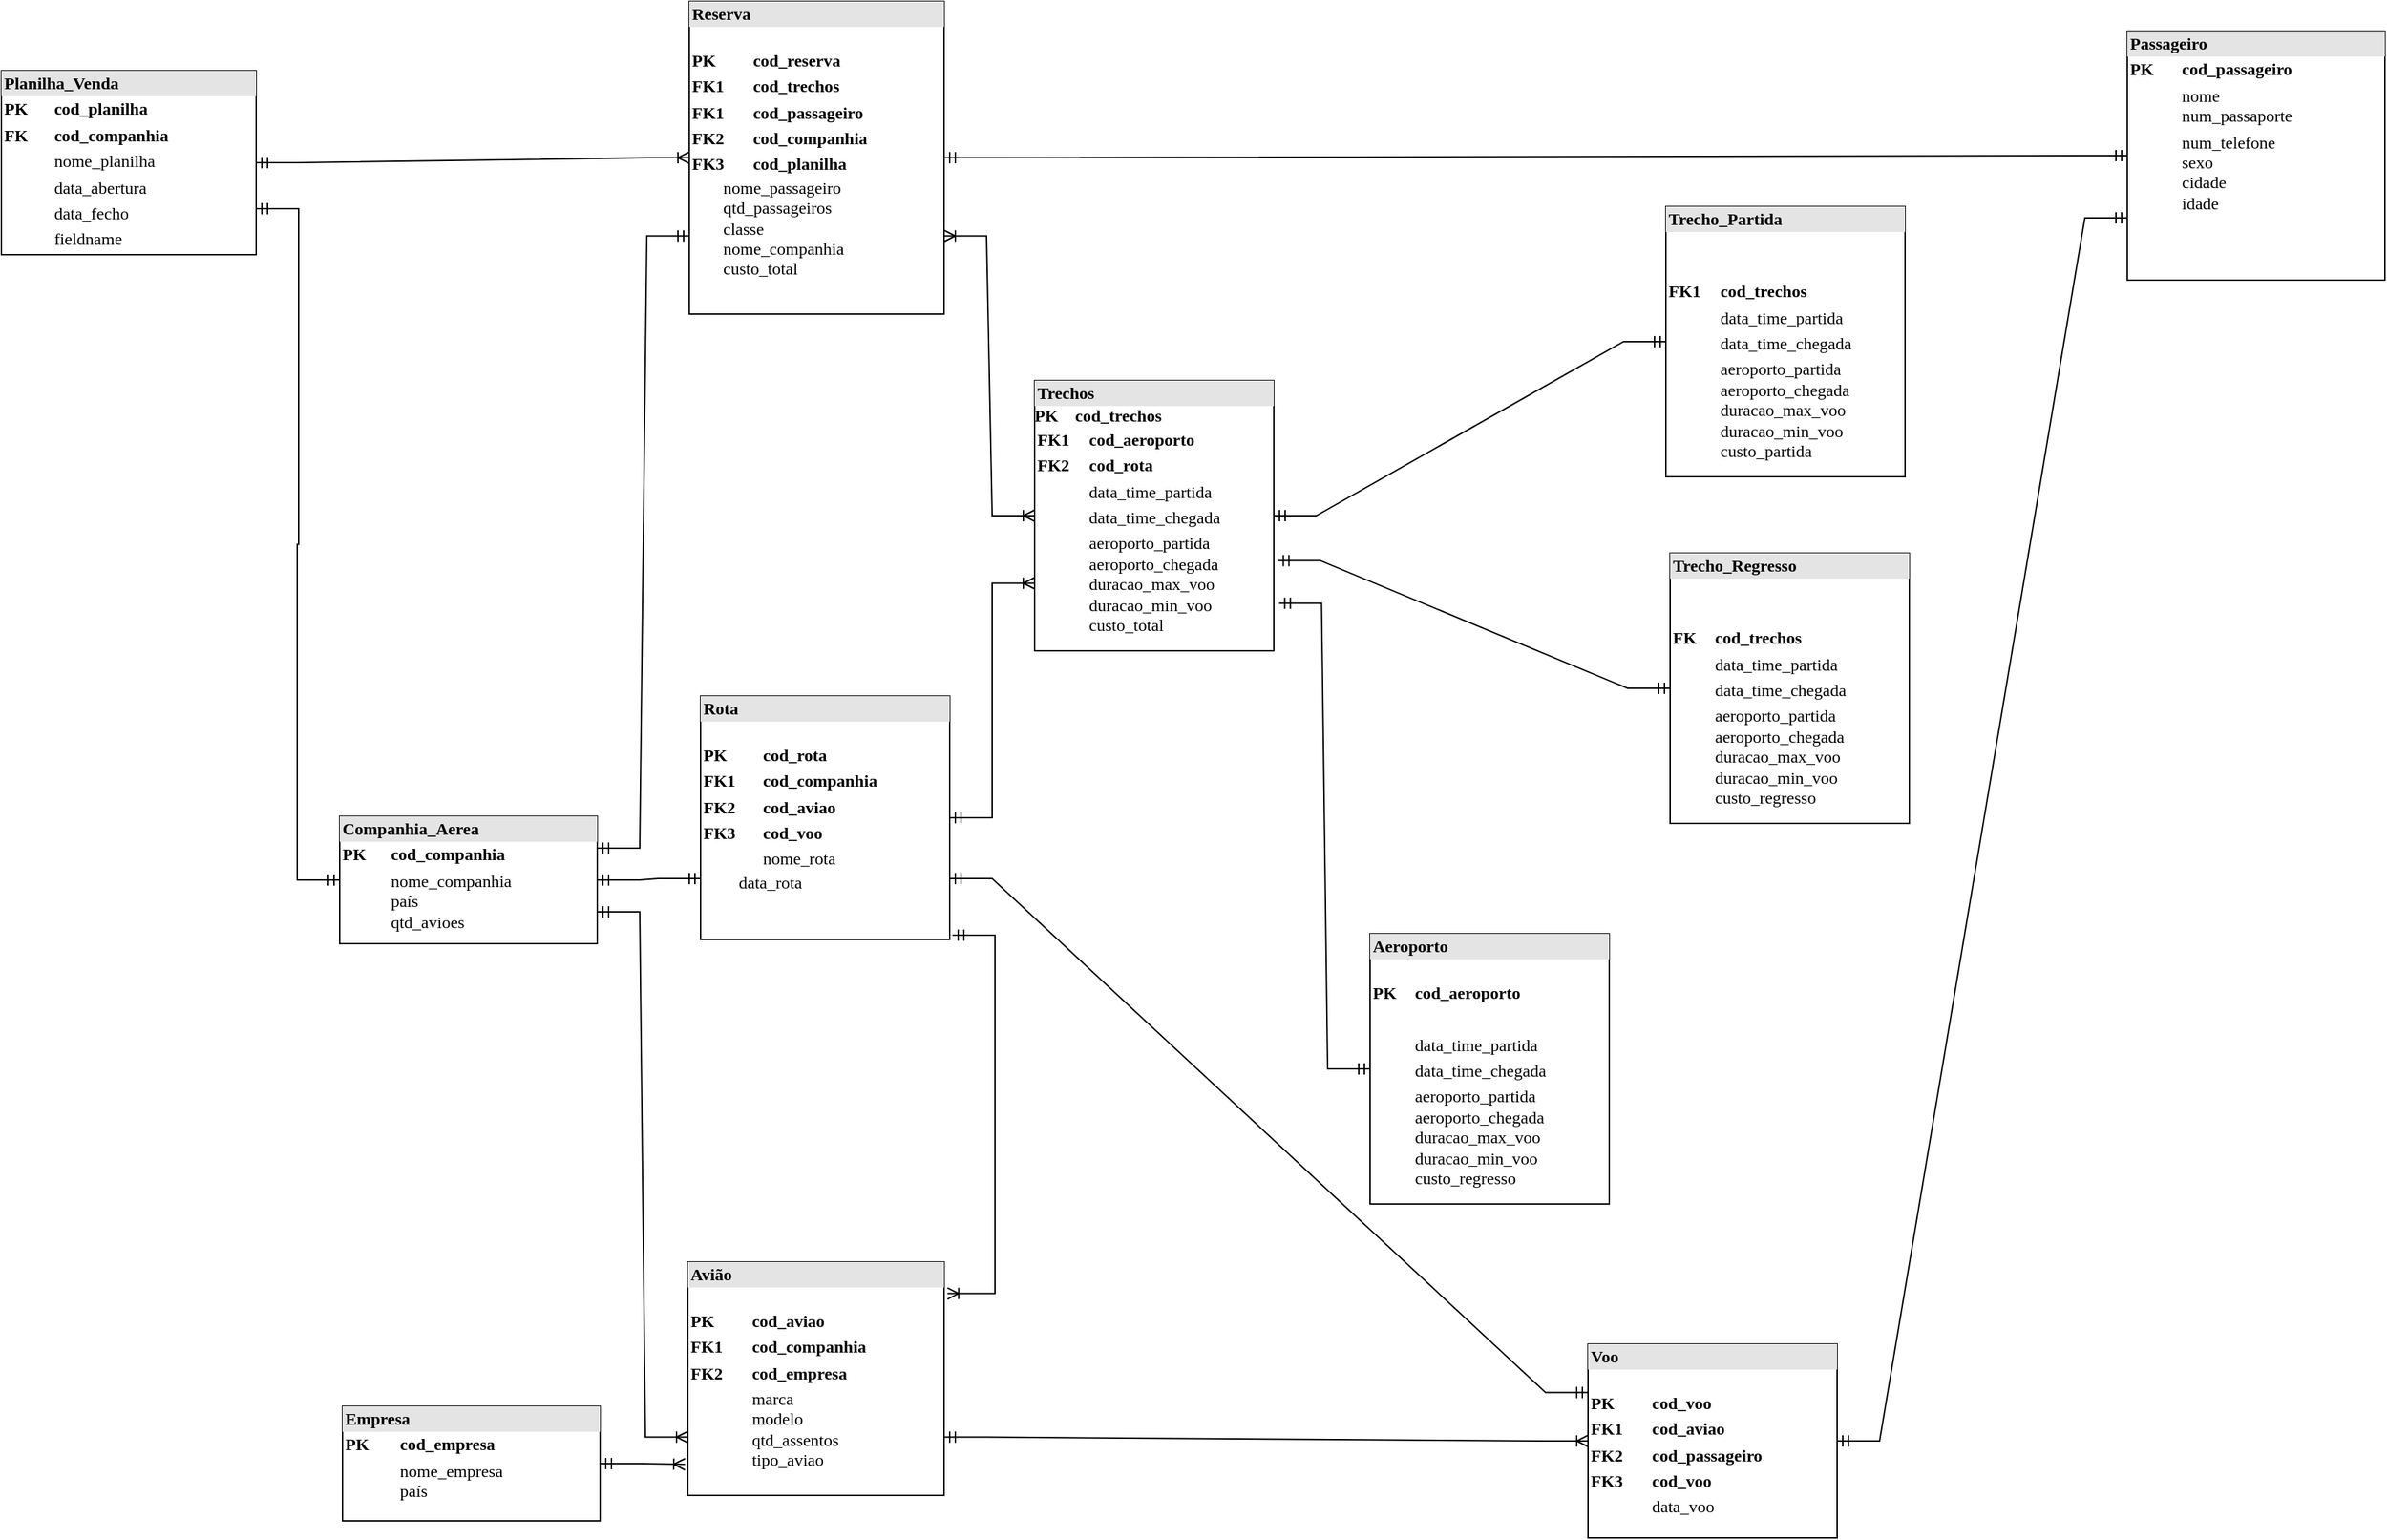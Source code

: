 <mxfile version="20.8.18" type="github">
  <diagram name="Page-1" id="2ca16b54-16f6-2749-3443-fa8db7711227">
    <mxGraphModel dx="3250" dy="1032" grid="0" gridSize="10" guides="1" tooltips="1" connect="1" arrows="1" fold="1" page="1" pageScale="1" pageWidth="1100" pageHeight="850" background="none" math="0" shadow="0">
      <root>
        <mxCell id="0" />
        <mxCell id="1" parent="0" />
        <mxCell id="2ed32ef02a7f4228-12" value="&lt;div style=&quot;box-sizing: border-box ; width: 100% ; background: #e4e4e4 ; padding: 2px&quot;&gt;&lt;b&gt;Planilha_Venda&lt;/b&gt;&lt;/div&gt;&lt;table style=&quot;width: 100% ; font-size: 1em&quot; cellpadding=&quot;2&quot; cellspacing=&quot;0&quot;&gt;&lt;tbody&gt;&lt;tr&gt;&lt;td&gt;&lt;b&gt;PK&lt;/b&gt;&lt;/td&gt;&lt;td&gt;&lt;b&gt;cod_planilha&lt;/b&gt;&lt;/td&gt;&lt;/tr&gt;&lt;tr&gt;&lt;td&gt;&lt;b&gt;FK&lt;/b&gt;&lt;/td&gt;&lt;td&gt;&lt;b&gt;cod_companhia&lt;/b&gt;&lt;/td&gt;&lt;/tr&gt;&lt;tr&gt;&lt;td&gt;&lt;/td&gt;&lt;td&gt;nome_planilha&lt;/td&gt;&lt;/tr&gt;&lt;tr&gt;&lt;td&gt;&lt;br&gt;&lt;/td&gt;&lt;td&gt;data_abertura&lt;/td&gt;&lt;/tr&gt;&lt;tr&gt;&lt;td&gt;&lt;br&gt;&lt;/td&gt;&lt;td&gt;data_fecho&lt;/td&gt;&lt;/tr&gt;&lt;tr&gt;&lt;td&gt;&lt;br&gt;&lt;/td&gt;&lt;td&gt;fieldname&lt;br&gt;&lt;/td&gt;&lt;/tr&gt;&lt;/tbody&gt;&lt;/table&gt;" style="verticalAlign=top;align=left;overflow=fill;html=1;rounded=0;shadow=0;comic=0;labelBackgroundColor=none;strokeWidth=1;fontFamily=Verdana;fontSize=12" parent="1" vertex="1">
          <mxGeometry x="-710" y="212" width="180" height="130" as="geometry" />
        </mxCell>
        <mxCell id="DgVWUGRoaU3tuhvogsSI-14" value="&lt;div style=&quot;box-sizing: border-box ; width: 100% ; background: #e4e4e4 ; padding: 2px&quot;&gt;&lt;b&gt;Reserva&lt;/b&gt;&lt;/div&gt;&lt;br&gt;&lt;table style=&quot;width: 100% ; font-size: 1em&quot; cellpadding=&quot;2&quot; cellspacing=&quot;0&quot;&gt;&lt;tbody&gt;&lt;tr&gt;&lt;td&gt;&lt;b&gt;PK&lt;/b&gt;&lt;/td&gt;&lt;td&gt;&lt;b&gt;cod_reserva&lt;br&gt;&lt;/b&gt;&lt;/td&gt;&lt;/tr&gt;&lt;tr&gt;&lt;td&gt;&lt;b&gt;FK1&lt;/b&gt;&lt;/td&gt;&lt;td&gt;&lt;b&gt;cod_trechos&lt;/b&gt;&lt;/td&gt;&lt;/tr&gt;&lt;tr&gt;&lt;td&gt;&lt;b&gt;FK1&lt;/b&gt;&lt;/td&gt;&lt;td&gt;&lt;b&gt;cod_passageiro&lt;/b&gt;&lt;/td&gt;&lt;/tr&gt;&lt;tr&gt;&lt;td&gt;&lt;b&gt;FK2&lt;/b&gt;&lt;/td&gt;&lt;td&gt;&lt;b&gt;cod_companhia&lt;/b&gt;&lt;/td&gt;&lt;/tr&gt;&lt;tr&gt;&lt;td&gt;&lt;b&gt;FK3&lt;/b&gt;&lt;/td&gt;&lt;td&gt;&lt;b&gt;cod_planilha&lt;br&gt;&lt;/b&gt;&lt;/td&gt;&lt;/tr&gt;&lt;/tbody&gt;&lt;/table&gt;&amp;nbsp; &amp;nbsp; &amp;nbsp; &amp;nbsp; nome_passageiro&lt;br&gt;&amp;nbsp; &amp;nbsp; &amp;nbsp; &amp;nbsp; qtd_passageiros&lt;br&gt;&amp;nbsp; &amp;nbsp; &amp;nbsp; &amp;nbsp; classe&lt;br&gt;&amp;nbsp; &amp;nbsp; &amp;nbsp; &amp;nbsp; nome_companhia&lt;br&gt;&amp;nbsp; &amp;nbsp; &amp;nbsp; &amp;nbsp; custo_total&lt;br&gt;&amp;nbsp; &amp;nbsp; &amp;nbsp; &amp;nbsp;&amp;nbsp;" style="verticalAlign=top;align=left;overflow=fill;html=1;rounded=0;shadow=0;comic=0;labelBackgroundColor=none;strokeWidth=1;fontFamily=Verdana;fontSize=12" vertex="1" parent="1">
          <mxGeometry x="-224" y="163" width="180" height="221" as="geometry" />
        </mxCell>
        <mxCell id="DgVWUGRoaU3tuhvogsSI-17" value="" style="edgeStyle=entityRelationEdgeStyle;fontSize=12;html=1;endArrow=ERoneToMany;startArrow=ERmandOne;rounded=0;exitX=1;exitY=0.5;exitDx=0;exitDy=0;entryX=0;entryY=0.5;entryDx=0;entryDy=0;" edge="1" parent="1" source="2ed32ef02a7f4228-12" target="DgVWUGRoaU3tuhvogsSI-14">
          <mxGeometry width="100" height="100" relative="1" as="geometry">
            <mxPoint x="-299" y="445" as="sourcePoint" />
            <mxPoint x="-199" y="345" as="targetPoint" />
          </mxGeometry>
        </mxCell>
        <mxCell id="DgVWUGRoaU3tuhvogsSI-18" value="&lt;div style=&quot;box-sizing: border-box ; width: 100% ; background: #e4e4e4 ; padding: 2px&quot;&gt;&lt;b&gt;Passageiro&lt;/b&gt;&lt;/div&gt;&lt;table style=&quot;width: 100% ; font-size: 1em&quot; cellpadding=&quot;2&quot; cellspacing=&quot;0&quot;&gt;&lt;tbody&gt;&lt;tr&gt;&lt;td&gt;&lt;b&gt;PK&lt;/b&gt;&lt;/td&gt;&lt;td&gt;&lt;b&gt;cod_passageiro&lt;/b&gt;&lt;/td&gt;&lt;/tr&gt;&lt;tr&gt;&lt;td&gt;&lt;/td&gt;&lt;td&gt;nome&lt;br&gt;num_passaporte&lt;/td&gt;&lt;/tr&gt;&lt;tr&gt;&lt;td&gt;&lt;span style=&quot;white-space: pre;&quot;&gt;	&lt;/span&gt;&lt;/td&gt;&lt;td&gt;num_telefone&lt;br&gt;sexo&lt;br&gt;cidade&lt;br&gt;idade&lt;/td&gt;&lt;/tr&gt;&lt;/tbody&gt;&lt;/table&gt;" style="verticalAlign=top;align=left;overflow=fill;html=1;rounded=0;shadow=0;comic=0;labelBackgroundColor=none;strokeWidth=1;fontFamily=Verdana;fontSize=12" vertex="1" parent="1">
          <mxGeometry x="792" y="184" width="182" height="176" as="geometry" />
        </mxCell>
        <mxCell id="DgVWUGRoaU3tuhvogsSI-19" value="" style="edgeStyle=entityRelationEdgeStyle;fontSize=12;html=1;endArrow=ERmandOne;startArrow=ERmandOne;rounded=0;entryX=0;entryY=0.5;entryDx=0;entryDy=0;exitX=1;exitY=0.5;exitDx=0;exitDy=0;" edge="1" parent="1" source="DgVWUGRoaU3tuhvogsSI-14" target="DgVWUGRoaU3tuhvogsSI-18">
          <mxGeometry width="100" height="100" relative="1" as="geometry">
            <mxPoint x="48" y="305" as="sourcePoint" />
            <mxPoint x="203" y="356" as="targetPoint" />
          </mxGeometry>
        </mxCell>
        <mxCell id="DgVWUGRoaU3tuhvogsSI-23" value="&lt;div style=&quot;box-sizing: border-box ; width: 100% ; background: #e4e4e4 ; padding: 2px&quot;&gt;&lt;b&gt;Companhia_Aerea&lt;/b&gt;&lt;/div&gt;&lt;table style=&quot;width: 100% ; font-size: 1em&quot; cellpadding=&quot;2&quot; cellspacing=&quot;0&quot;&gt;&lt;tbody&gt;&lt;tr&gt;&lt;td&gt;&lt;b&gt;PK&lt;/b&gt;&lt;/td&gt;&lt;td&gt;&lt;b&gt;cod_companhia&lt;/b&gt;&lt;/td&gt;&lt;/tr&gt;&lt;tr&gt;&lt;td&gt;&lt;/td&gt;&lt;td&gt;nome_companhia&lt;br&gt;país&lt;br&gt;qtd_avioes&lt;/td&gt;&lt;/tr&gt;&lt;tr&gt;&lt;td&gt;&lt;span style=&quot;white-space: pre;&quot;&gt;	&lt;/span&gt;&lt;/td&gt;&lt;td&gt;&lt;br&gt;&lt;/td&gt;&lt;/tr&gt;&lt;/tbody&gt;&lt;/table&gt;" style="verticalAlign=top;align=left;overflow=fill;html=1;rounded=0;shadow=0;comic=0;labelBackgroundColor=none;strokeWidth=1;fontFamily=Verdana;fontSize=12" vertex="1" parent="1">
          <mxGeometry x="-471" y="739" width="182" height="90" as="geometry" />
        </mxCell>
        <mxCell id="DgVWUGRoaU3tuhvogsSI-25" value="" style="edgeStyle=entityRelationEdgeStyle;fontSize=12;html=1;endArrow=ERmandOne;startArrow=ERmandOne;rounded=0;exitX=1;exitY=0.25;exitDx=0;exitDy=0;entryX=0;entryY=0.75;entryDx=0;entryDy=0;" edge="1" parent="1" source="DgVWUGRoaU3tuhvogsSI-23" target="DgVWUGRoaU3tuhvogsSI-14">
          <mxGeometry width="100" height="100" relative="1" as="geometry">
            <mxPoint x="-274.91" y="720.5" as="sourcePoint" />
            <mxPoint x="-252.91" y="497.614" as="targetPoint" />
          </mxGeometry>
        </mxCell>
        <mxCell id="DgVWUGRoaU3tuhvogsSI-27" value="" style="edgeStyle=entityRelationEdgeStyle;fontSize=12;html=1;endArrow=ERmandOne;startArrow=ERmandOne;rounded=0;exitX=1;exitY=0.5;exitDx=0;exitDy=0;entryX=0;entryY=0.75;entryDx=0;entryDy=0;" edge="1" parent="1" source="DgVWUGRoaU3tuhvogsSI-23" target="DgVWUGRoaU3tuhvogsSI-50">
          <mxGeometry width="100" height="100" relative="1" as="geometry">
            <mxPoint x="-316.91" y="770.5" as="sourcePoint" />
            <mxPoint x="-204" y="713" as="targetPoint" />
          </mxGeometry>
        </mxCell>
        <mxCell id="DgVWUGRoaU3tuhvogsSI-28" value="&lt;div style=&quot;box-sizing: border-box ; width: 100% ; background: #e4e4e4 ; padding: 2px&quot;&gt;&lt;b&gt;Avião&lt;/b&gt;&lt;/div&gt;&lt;br&gt;&lt;table style=&quot;width: 100% ; font-size: 1em&quot; cellpadding=&quot;2&quot; cellspacing=&quot;0&quot;&gt;&lt;tbody&gt;&lt;tr&gt;&lt;td&gt;&lt;b&gt;PK&lt;/b&gt;&lt;/td&gt;&lt;td&gt;&lt;b&gt;cod_aviao&lt;br&gt;&lt;/b&gt;&lt;/td&gt;&lt;/tr&gt;&lt;tr&gt;&lt;td&gt;&lt;b&gt;FK1&lt;/b&gt;&lt;/td&gt;&lt;td&gt;&lt;b&gt;cod_companhia&lt;/b&gt;&lt;/td&gt;&lt;/tr&gt;&lt;tr&gt;&lt;td&gt;&lt;b&gt;FK2&lt;/b&gt;&lt;/td&gt;&lt;td&gt;&lt;b&gt;cod_empresa&lt;/b&gt;&lt;/td&gt;&lt;/tr&gt;&lt;tr&gt;&lt;td&gt;&lt;br&gt;&lt;/td&gt;&lt;td&gt;marca&lt;br&gt;modelo&lt;br&gt;qtd_assentos&lt;br&gt;tipo_aviao&lt;/td&gt;&lt;/tr&gt;&lt;tr&gt;&lt;td&gt;&lt;/td&gt;&lt;td&gt;&lt;br&gt;&lt;/td&gt;&lt;/tr&gt;&lt;/tbody&gt;&lt;/table&gt;&lt;br&gt;&amp;nbsp; &amp;nbsp; &amp;nbsp; &amp;nbsp;&amp;nbsp;" style="verticalAlign=top;align=left;overflow=fill;html=1;rounded=0;shadow=0;comic=0;labelBackgroundColor=none;strokeWidth=1;fontFamily=Verdana;fontSize=12" vertex="1" parent="1">
          <mxGeometry x="-225" y="1054" width="181" height="165" as="geometry" />
        </mxCell>
        <mxCell id="DgVWUGRoaU3tuhvogsSI-29" value="" style="edgeStyle=entityRelationEdgeStyle;fontSize=12;html=1;endArrow=ERoneToMany;startArrow=ERmandOne;rounded=0;entryX=0;entryY=0.75;entryDx=0;entryDy=0;exitX=1;exitY=0.75;exitDx=0;exitDy=0;" edge="1" parent="1" source="DgVWUGRoaU3tuhvogsSI-23" target="DgVWUGRoaU3tuhvogsSI-28">
          <mxGeometry width="100" height="100" relative="1" as="geometry">
            <mxPoint x="-320.91" y="806.5" as="sourcePoint" />
            <mxPoint x="-205.91" y="672.5" as="targetPoint" />
          </mxGeometry>
        </mxCell>
        <mxCell id="DgVWUGRoaU3tuhvogsSI-33" value="&lt;div style=&quot;box-sizing: border-box ; width: 100% ; background: #e4e4e4 ; padding: 2px&quot;&gt;&lt;b&gt;Voo&lt;/b&gt;&lt;/div&gt;&lt;br&gt;&lt;table style=&quot;width: 100% ; font-size: 1em&quot; cellpadding=&quot;2&quot; cellspacing=&quot;0&quot;&gt;&lt;tbody&gt;&lt;tr&gt;&lt;td&gt;&lt;b&gt;PK&lt;/b&gt;&lt;/td&gt;&lt;td&gt;&lt;b&gt;cod_voo&lt;br&gt;&lt;/b&gt;&lt;/td&gt;&lt;/tr&gt;&lt;tr&gt;&lt;td&gt;&lt;b&gt;FK1&lt;/b&gt;&lt;/td&gt;&lt;td&gt;&lt;b&gt;cod_aviao&lt;br&gt;&lt;/b&gt;&lt;/td&gt;&lt;/tr&gt;&lt;tr&gt;&lt;td&gt;&lt;b&gt;FK2&lt;/b&gt;&lt;/td&gt;&lt;td&gt;&lt;b&gt;cod_passageiro&lt;/b&gt;&lt;/td&gt;&lt;/tr&gt;&lt;tr&gt;&lt;td&gt;&lt;b&gt;FK3&lt;/b&gt;&lt;/td&gt;&lt;td&gt;&lt;b&gt;cod_voo&lt;/b&gt;&lt;/td&gt;&lt;/tr&gt;&lt;tr&gt;&lt;td&gt;&lt;/td&gt;&lt;td&gt;data_voo&lt;br&gt;&lt;/td&gt;&lt;/tr&gt;&lt;/tbody&gt;&lt;/table&gt;&amp;nbsp; &amp;nbsp; &amp;nbsp; &amp;nbsp; &amp;nbsp;&lt;br&gt;&amp;nbsp; &amp;nbsp; &amp;nbsp; &amp;nbsp;&amp;nbsp;" style="verticalAlign=top;align=left;overflow=fill;html=1;rounded=0;shadow=0;comic=0;labelBackgroundColor=none;strokeWidth=1;fontFamily=Verdana;fontSize=12" vertex="1" parent="1">
          <mxGeometry x="411" y="1112" width="176" height="137" as="geometry" />
        </mxCell>
        <mxCell id="DgVWUGRoaU3tuhvogsSI-34" value="" style="edgeStyle=entityRelationEdgeStyle;fontSize=12;html=1;endArrow=ERmandOne;startArrow=ERmandOne;rounded=0;exitX=1;exitY=0.5;exitDx=0;exitDy=0;entryX=0;entryY=0.75;entryDx=0;entryDy=0;" edge="1" parent="1" source="DgVWUGRoaU3tuhvogsSI-33" target="DgVWUGRoaU3tuhvogsSI-18">
          <mxGeometry width="100" height="100" relative="1" as="geometry">
            <mxPoint x="194.09" y="542.5" as="sourcePoint" />
            <mxPoint x="510" y="465" as="targetPoint" />
          </mxGeometry>
        </mxCell>
        <mxCell id="DgVWUGRoaU3tuhvogsSI-35" value="" style="edgeStyle=entityRelationEdgeStyle;fontSize=12;html=1;endArrow=ERoneToMany;startArrow=ERmandOne;rounded=0;exitX=1;exitY=0.75;exitDx=0;exitDy=0;" edge="1" parent="1" source="DgVWUGRoaU3tuhvogsSI-28" target="DgVWUGRoaU3tuhvogsSI-33">
          <mxGeometry width="100" height="100" relative="1" as="geometry">
            <mxPoint x="75.09" y="760.5" as="sourcePoint" />
            <mxPoint x="175.09" y="660.5" as="targetPoint" />
          </mxGeometry>
        </mxCell>
        <mxCell id="DgVWUGRoaU3tuhvogsSI-37" value="&lt;div style=&quot;box-sizing: border-box ; width: 100% ; background: #e4e4e4 ; padding: 2px&quot;&gt;&lt;b&gt;Empresa&lt;/b&gt;&lt;/div&gt;&lt;table style=&quot;width: 100% ; font-size: 1em&quot; cellpadding=&quot;2&quot; cellspacing=&quot;0&quot;&gt;&lt;tbody&gt;&lt;tr&gt;&lt;td&gt;&lt;b&gt;PK&lt;/b&gt;&lt;/td&gt;&lt;td&gt;&lt;b&gt;cod_empresa&lt;/b&gt;&lt;/td&gt;&lt;/tr&gt;&lt;tr&gt;&lt;td&gt;&lt;/td&gt;&lt;td&gt;nome_empresa&lt;br&gt;país&lt;br&gt;&lt;/td&gt;&lt;/tr&gt;&lt;tr&gt;&lt;td&gt;&lt;span style=&quot;white-space: pre;&quot;&gt;	&lt;/span&gt;&lt;/td&gt;&lt;td&gt;&lt;br&gt;&lt;/td&gt;&lt;/tr&gt;&lt;/tbody&gt;&lt;/table&gt;" style="verticalAlign=top;align=left;overflow=fill;html=1;rounded=0;shadow=0;comic=0;labelBackgroundColor=none;strokeWidth=1;fontFamily=Verdana;fontSize=12" vertex="1" parent="1">
          <mxGeometry x="-469" y="1156" width="182" height="81" as="geometry" />
        </mxCell>
        <mxCell id="DgVWUGRoaU3tuhvogsSI-39" value="" style="edgeStyle=entityRelationEdgeStyle;fontSize=12;html=1;endArrow=ERoneToMany;startArrow=ERmandOne;rounded=0;exitX=1;exitY=0.5;exitDx=0;exitDy=0;" edge="1" parent="1" source="DgVWUGRoaU3tuhvogsSI-37">
          <mxGeometry width="100" height="100" relative="1" as="geometry">
            <mxPoint x="351.09" y="958.5" as="sourcePoint" />
            <mxPoint x="-227" y="1197" as="targetPoint" />
          </mxGeometry>
        </mxCell>
        <mxCell id="DgVWUGRoaU3tuhvogsSI-40" value="&lt;div style=&quot;box-sizing: border-box ; width: 100% ; background: #e4e4e4 ; padding: 2px&quot;&gt;&lt;b&gt;Trecho_Partida&lt;/b&gt;&lt;/div&gt;&lt;br&gt;&lt;table style=&quot;width: 100% ; font-size: 1em&quot; cellpadding=&quot;2&quot; cellspacing=&quot;0&quot;&gt;&lt;tbody&gt;&lt;tr&gt;&lt;td&gt;&lt;br&gt;&lt;/td&gt;&lt;td&gt;&lt;br&gt;&lt;/td&gt;&lt;/tr&gt;&lt;tr&gt;&lt;td&gt;&lt;b&gt;FK1&lt;/b&gt;&lt;/td&gt;&lt;td&gt;&lt;b&gt;cod_trechos&lt;br&gt;&lt;/b&gt;&lt;/td&gt;&lt;/tr&gt;&lt;tr&gt;&lt;td&gt;&lt;br&gt;&lt;/td&gt;&lt;td&gt;data_time_partida&lt;/td&gt;&lt;/tr&gt;&lt;tr&gt;&lt;td&gt;&lt;br&gt;&lt;/td&gt;&lt;td&gt;data_time_chegada&lt;/td&gt;&lt;/tr&gt;&lt;tr&gt;&lt;td&gt;&lt;/td&gt;&lt;td&gt;aeroporto_partida&lt;br&gt;aeroporto_chegada&lt;br&gt;duracao_max_voo&lt;br&gt;duracao_min_voo&lt;br&gt;custo_partida&lt;br&gt;&lt;/td&gt;&lt;/tr&gt;&lt;/tbody&gt;&lt;/table&gt;&amp;nbsp; &amp;nbsp; &amp;nbsp; &amp;nbsp; &amp;nbsp;&lt;br&gt;&amp;nbsp; &amp;nbsp; &amp;nbsp; &amp;nbsp;&amp;nbsp;" style="verticalAlign=top;align=left;overflow=fill;html=1;rounded=0;shadow=0;comic=0;labelBackgroundColor=none;strokeWidth=1;fontFamily=Verdana;fontSize=12" vertex="1" parent="1">
          <mxGeometry x="466" y="308" width="169" height="191" as="geometry" />
        </mxCell>
        <mxCell id="DgVWUGRoaU3tuhvogsSI-42" value="&lt;div style=&quot;box-sizing: border-box ; width: 100% ; background: #e4e4e4 ; padding: 2px&quot;&gt;&lt;b&gt;Trecho_Regresso&lt;/b&gt;&lt;/div&gt;&lt;br&gt;&lt;table style=&quot;width: 100% ; font-size: 1em&quot; cellpadding=&quot;2&quot; cellspacing=&quot;0&quot;&gt;&lt;tbody&gt;&lt;tr&gt;&lt;td&gt;&lt;/td&gt;&lt;td&gt;&lt;br&gt;&lt;/td&gt;&lt;/tr&gt;&lt;tr&gt;&lt;td&gt;&lt;b&gt;FK&lt;/b&gt;&lt;/td&gt;&lt;td&gt;&lt;b&gt;cod_trechos&lt;br&gt;&lt;/b&gt;&lt;/td&gt;&lt;/tr&gt;&lt;tr&gt;&lt;td&gt;&lt;br&gt;&lt;/td&gt;&lt;td&gt;data_time_partida&lt;/td&gt;&lt;/tr&gt;&lt;tr&gt;&lt;td&gt;&lt;br&gt;&lt;/td&gt;&lt;td&gt;data_time_chegada&lt;/td&gt;&lt;/tr&gt;&lt;tr&gt;&lt;td&gt;&lt;/td&gt;&lt;td&gt;aeroporto_partida&lt;br&gt;aeroporto_chegada&lt;br&gt;duracao_max_voo&lt;br&gt;duracao_min_voo&lt;br&gt;custo_regresso&lt;br&gt;&lt;/td&gt;&lt;/tr&gt;&lt;/tbody&gt;&lt;/table&gt;&amp;nbsp; &amp;nbsp; &amp;nbsp; &amp;nbsp; &amp;nbsp;&lt;br&gt;&amp;nbsp; &amp;nbsp; &amp;nbsp; &amp;nbsp;&amp;nbsp;" style="verticalAlign=top;align=left;overflow=fill;html=1;rounded=0;shadow=0;comic=0;labelBackgroundColor=none;strokeWidth=1;fontFamily=Verdana;fontSize=12" vertex="1" parent="1">
          <mxGeometry x="469" y="553" width="169" height="191" as="geometry" />
        </mxCell>
        <mxCell id="DgVWUGRoaU3tuhvogsSI-45" value="&lt;div style=&quot;box-sizing: border-box ; width: 100% ; background: #e4e4e4 ; padding: 2px&quot;&gt;&lt;b&gt;Aeroporto&lt;/b&gt;&lt;/div&gt;&lt;br&gt;&lt;table style=&quot;width: 100% ; font-size: 1em&quot; cellpadding=&quot;2&quot; cellspacing=&quot;0&quot;&gt;&lt;tbody&gt;&lt;tr&gt;&lt;td&gt;&lt;b&gt;PK&lt;/b&gt;&lt;/td&gt;&lt;td&gt;&lt;b&gt;cod_aeroporto&lt;/b&gt;&lt;/td&gt;&lt;/tr&gt;&lt;tr&gt;&lt;td&gt;&lt;br&gt;&lt;/td&gt;&lt;td&gt;&lt;b&gt;&lt;br&gt;&lt;/b&gt;&lt;/td&gt;&lt;/tr&gt;&lt;tr&gt;&lt;td&gt;&lt;br&gt;&lt;/td&gt;&lt;td&gt;data_time_partida&lt;/td&gt;&lt;/tr&gt;&lt;tr&gt;&lt;td&gt;&lt;br&gt;&lt;/td&gt;&lt;td&gt;data_time_chegada&lt;/td&gt;&lt;/tr&gt;&lt;tr&gt;&lt;td&gt;&lt;/td&gt;&lt;td&gt;aeroporto_partida&lt;br&gt;aeroporto_chegada&lt;br&gt;duracao_max_voo&lt;br&gt;duracao_min_voo&lt;br&gt;custo_regresso&lt;br&gt;&lt;/td&gt;&lt;/tr&gt;&lt;/tbody&gt;&lt;/table&gt;&amp;nbsp; &amp;nbsp; &amp;nbsp; &amp;nbsp; &amp;nbsp;&lt;br&gt;&amp;nbsp; &amp;nbsp; &amp;nbsp; &amp;nbsp;&amp;nbsp;" style="verticalAlign=top;align=left;overflow=fill;html=1;rounded=0;shadow=0;comic=0;labelBackgroundColor=none;strokeWidth=1;fontFamily=Verdana;fontSize=12" vertex="1" parent="1">
          <mxGeometry x="257" y="822" width="169" height="191" as="geometry" />
        </mxCell>
        <mxCell id="DgVWUGRoaU3tuhvogsSI-49" value="" style="edgeStyle=entityRelationEdgeStyle;fontSize=12;html=1;endArrow=ERmandOne;startArrow=ERmandOne;rounded=0;entryX=0;entryY=0.5;entryDx=0;entryDy=0;exitX=1;exitY=0.75;exitDx=0;exitDy=0;" edge="1" parent="1" source="2ed32ef02a7f4228-12" target="DgVWUGRoaU3tuhvogsSI-23">
          <mxGeometry width="100" height="100" relative="1" as="geometry">
            <mxPoint x="-554.91" y="455" as="sourcePoint" />
            <mxPoint x="-443.91" y="505.5" as="targetPoint" />
          </mxGeometry>
        </mxCell>
        <mxCell id="DgVWUGRoaU3tuhvogsSI-50" value="&lt;div style=&quot;box-sizing: border-box ; width: 100% ; background: #e4e4e4 ; padding: 2px&quot;&gt;&lt;b&gt;Rota&lt;/b&gt;&lt;/div&gt;&lt;br&gt;&lt;table style=&quot;width: 100% ; font-size: 1em&quot; cellpadding=&quot;2&quot; cellspacing=&quot;0&quot;&gt;&lt;tbody&gt;&lt;tr&gt;&lt;td&gt;&lt;b&gt;PK&lt;/b&gt;&lt;/td&gt;&lt;td&gt;&lt;b&gt;cod_rota&lt;br&gt;&lt;/b&gt;&lt;/td&gt;&lt;/tr&gt;&lt;tr&gt;&lt;td&gt;&lt;b&gt;FK1&lt;/b&gt;&lt;/td&gt;&lt;td&gt;&lt;b&gt;cod_companhia&lt;br&gt;&lt;/b&gt;&lt;/td&gt;&lt;/tr&gt;&lt;tr&gt;&lt;td&gt;&lt;b&gt;FK2&lt;/b&gt;&lt;/td&gt;&lt;td&gt;&lt;b&gt;cod_aviao&lt;/b&gt;&lt;/td&gt;&lt;/tr&gt;&lt;tr&gt;&lt;td&gt;&lt;b&gt;FK3&lt;/b&gt;&lt;/td&gt;&lt;td&gt;&lt;b&gt;cod_voo&lt;/b&gt;&lt;/td&gt;&lt;/tr&gt;&lt;tr&gt;&lt;td&gt;&lt;/td&gt;&lt;td&gt;nome_rota&lt;/td&gt;&lt;/tr&gt;&lt;/tbody&gt;&lt;/table&gt;&amp;nbsp; &amp;nbsp; &amp;nbsp; &amp;nbsp; &amp;nbsp;data_rota&lt;br&gt;&amp;nbsp; &amp;nbsp; &amp;nbsp; &amp;nbsp;&amp;nbsp;" style="verticalAlign=top;align=left;overflow=fill;html=1;rounded=0;shadow=0;comic=0;labelBackgroundColor=none;strokeWidth=1;fontFamily=Verdana;fontSize=12" vertex="1" parent="1">
          <mxGeometry x="-216" y="654" width="176" height="172" as="geometry" />
        </mxCell>
        <mxCell id="DgVWUGRoaU3tuhvogsSI-52" value="&lt;div style=&quot;box-sizing: border-box ; width: 100% ; background: #e4e4e4 ; padding: 2px&quot;&gt;&lt;b&gt;Trechos&lt;/b&gt;&lt;/div&gt;&lt;b&gt;PK&lt;/b&gt;&amp;nbsp; &amp;nbsp; &lt;b&gt;cod_trechos&lt;/b&gt;&lt;br&gt;&lt;table style=&quot;width: 100% ; font-size: 1em&quot; cellpadding=&quot;2&quot; cellspacing=&quot;0&quot;&gt;&lt;tbody&gt;&lt;tr&gt;&lt;td&gt;&lt;b&gt;FK1&lt;/b&gt;&lt;/td&gt;&lt;td&gt;&lt;b&gt;cod_aeroporto&lt;/b&gt;&lt;/td&gt;&lt;/tr&gt;&lt;tr&gt;&lt;td&gt;&lt;b&gt;FK2&lt;/b&gt;&lt;/td&gt;&lt;td&gt;&lt;b&gt;cod_rota&lt;br&gt;&lt;/b&gt;&lt;/td&gt;&lt;/tr&gt;&lt;tr&gt;&lt;td&gt;&lt;br&gt;&lt;/td&gt;&lt;td&gt;data_time_partida&lt;/td&gt;&lt;/tr&gt;&lt;tr&gt;&lt;td&gt;&lt;br&gt;&lt;/td&gt;&lt;td&gt;data_time_chegada&lt;/td&gt;&lt;/tr&gt;&lt;tr&gt;&lt;td&gt;&lt;/td&gt;&lt;td&gt;aeroporto_partida&lt;br&gt;aeroporto_chegada&lt;br&gt;duracao_max_voo&lt;br&gt;duracao_min_voo&lt;br&gt;custo_total&lt;br&gt;&lt;/td&gt;&lt;/tr&gt;&lt;/tbody&gt;&lt;/table&gt;&amp;nbsp; &amp;nbsp; &amp;nbsp; &amp;nbsp; &amp;nbsp;&lt;br&gt;&amp;nbsp; &amp;nbsp; &amp;nbsp; &amp;nbsp;&amp;nbsp;" style="verticalAlign=top;align=left;overflow=fill;html=1;rounded=0;shadow=0;comic=0;labelBackgroundColor=none;strokeWidth=1;fontFamily=Verdana;fontSize=12" vertex="1" parent="1">
          <mxGeometry x="20" y="431" width="169" height="191" as="geometry" />
        </mxCell>
        <mxCell id="DgVWUGRoaU3tuhvogsSI-53" value="" style="edgeStyle=entityRelationEdgeStyle;fontSize=12;html=1;endArrow=ERoneToMany;startArrow=ERoneToMany;rounded=0;exitX=1;exitY=0.75;exitDx=0;exitDy=0;entryX=0;entryY=0.5;entryDx=0;entryDy=0;" edge="1" parent="1" source="DgVWUGRoaU3tuhvogsSI-14" target="DgVWUGRoaU3tuhvogsSI-52">
          <mxGeometry width="100" height="100" relative="1" as="geometry">
            <mxPoint x="205" y="717" as="sourcePoint" />
            <mxPoint x="305" y="617" as="targetPoint" />
          </mxGeometry>
        </mxCell>
        <mxCell id="DgVWUGRoaU3tuhvogsSI-54" value="" style="edgeStyle=entityRelationEdgeStyle;fontSize=12;html=1;endArrow=ERoneToMany;startArrow=ERmandOne;rounded=0;entryX=1.013;entryY=0.135;entryDx=0;entryDy=0;entryPerimeter=0;" edge="1" parent="1" target="DgVWUGRoaU3tuhvogsSI-28">
          <mxGeometry width="100" height="100" relative="1" as="geometry">
            <mxPoint x="-38" y="823" as="sourcePoint" />
            <mxPoint x="171" y="778" as="targetPoint" />
          </mxGeometry>
        </mxCell>
        <mxCell id="DgVWUGRoaU3tuhvogsSI-55" value="" style="edgeStyle=entityRelationEdgeStyle;fontSize=12;html=1;endArrow=ERoneToMany;startArrow=ERmandOne;rounded=0;exitX=1;exitY=0.5;exitDx=0;exitDy=0;entryX=0;entryY=0.75;entryDx=0;entryDy=0;" edge="1" parent="1" source="DgVWUGRoaU3tuhvogsSI-50" target="DgVWUGRoaU3tuhvogsSI-52">
          <mxGeometry width="100" height="100" relative="1" as="geometry">
            <mxPoint x="204" y="766" as="sourcePoint" />
            <mxPoint x="304" y="666" as="targetPoint" />
          </mxGeometry>
        </mxCell>
        <mxCell id="DgVWUGRoaU3tuhvogsSI-56" value="" style="edgeStyle=entityRelationEdgeStyle;fontSize=12;html=1;endArrow=ERmandOne;startArrow=ERmandOne;rounded=0;entryX=0;entryY=0.5;entryDx=0;entryDy=0;exitX=1;exitY=0.5;exitDx=0;exitDy=0;" edge="1" parent="1" source="DgVWUGRoaU3tuhvogsSI-52" target="DgVWUGRoaU3tuhvogsSI-40">
          <mxGeometry width="100" height="100" relative="1" as="geometry">
            <mxPoint x="204" y="553" as="sourcePoint" />
            <mxPoint x="304" y="453" as="targetPoint" />
          </mxGeometry>
        </mxCell>
        <mxCell id="DgVWUGRoaU3tuhvogsSI-57" value="" style="edgeStyle=entityRelationEdgeStyle;fontSize=12;html=1;endArrow=ERmandOne;startArrow=ERmandOne;rounded=0;exitX=1.016;exitY=0.666;exitDx=0;exitDy=0;exitPerimeter=0;entryX=0;entryY=0.5;entryDx=0;entryDy=0;" edge="1" parent="1" source="DgVWUGRoaU3tuhvogsSI-52" target="DgVWUGRoaU3tuhvogsSI-42">
          <mxGeometry width="100" height="100" relative="1" as="geometry">
            <mxPoint x="204" y="766" as="sourcePoint" />
            <mxPoint x="304" y="666" as="targetPoint" />
          </mxGeometry>
        </mxCell>
        <mxCell id="DgVWUGRoaU3tuhvogsSI-60" value="" style="edgeStyle=entityRelationEdgeStyle;fontSize=12;html=1;endArrow=ERmandOne;startArrow=ERmandOne;rounded=0;exitX=1.022;exitY=0.824;exitDx=0;exitDy=0;exitPerimeter=0;entryX=0;entryY=0.5;entryDx=0;entryDy=0;" edge="1" parent="1" source="DgVWUGRoaU3tuhvogsSI-52" target="DgVWUGRoaU3tuhvogsSI-45">
          <mxGeometry width="100" height="100" relative="1" as="geometry">
            <mxPoint x="204" y="766" as="sourcePoint" />
            <mxPoint x="304" y="666" as="targetPoint" />
          </mxGeometry>
        </mxCell>
        <mxCell id="DgVWUGRoaU3tuhvogsSI-62" value="" style="edgeStyle=entityRelationEdgeStyle;fontSize=12;html=1;endArrow=ERmandOne;startArrow=ERmandOne;rounded=0;exitX=1;exitY=0.75;exitDx=0;exitDy=0;entryX=0;entryY=0.25;entryDx=0;entryDy=0;" edge="1" parent="1" source="DgVWUGRoaU3tuhvogsSI-50" target="DgVWUGRoaU3tuhvogsSI-33">
          <mxGeometry width="100" height="100" relative="1" as="geometry">
            <mxPoint x="150" y="800" as="sourcePoint" />
            <mxPoint x="250" y="700" as="targetPoint" />
          </mxGeometry>
        </mxCell>
      </root>
    </mxGraphModel>
  </diagram>
</mxfile>

